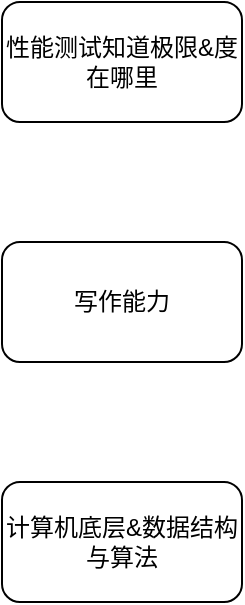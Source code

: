 <mxfile version="17.4.0" type="github">
  <diagram id="yX4JlD2XJ49cNifu15De" name="Page-1">
    <mxGraphModel dx="1002" dy="685" grid="1" gridSize="10" guides="1" tooltips="1" connect="1" arrows="1" fold="1" page="1" pageScale="1" pageWidth="827" pageHeight="1169" math="0" shadow="0">
      <root>
        <mxCell id="0" />
        <mxCell id="1" parent="0" />
        <mxCell id="sOjoA4uLG9KZKxS9Kc0K-1" value="性能测试知道极限&amp;amp;度在哪里" style="rounded=1;whiteSpace=wrap;html=1;" vertex="1" parent="1">
          <mxGeometry x="120" y="160" width="120" height="60" as="geometry" />
        </mxCell>
        <mxCell id="sOjoA4uLG9KZKxS9Kc0K-2" value="写作能力" style="rounded=1;whiteSpace=wrap;html=1;" vertex="1" parent="1">
          <mxGeometry x="120" y="280" width="120" height="60" as="geometry" />
        </mxCell>
        <mxCell id="sOjoA4uLG9KZKxS9Kc0K-3" value="计算机底层&amp;amp;数据结构与算法" style="rounded=1;whiteSpace=wrap;html=1;" vertex="1" parent="1">
          <mxGeometry x="120" y="400" width="120" height="60" as="geometry" />
        </mxCell>
      </root>
    </mxGraphModel>
  </diagram>
</mxfile>
